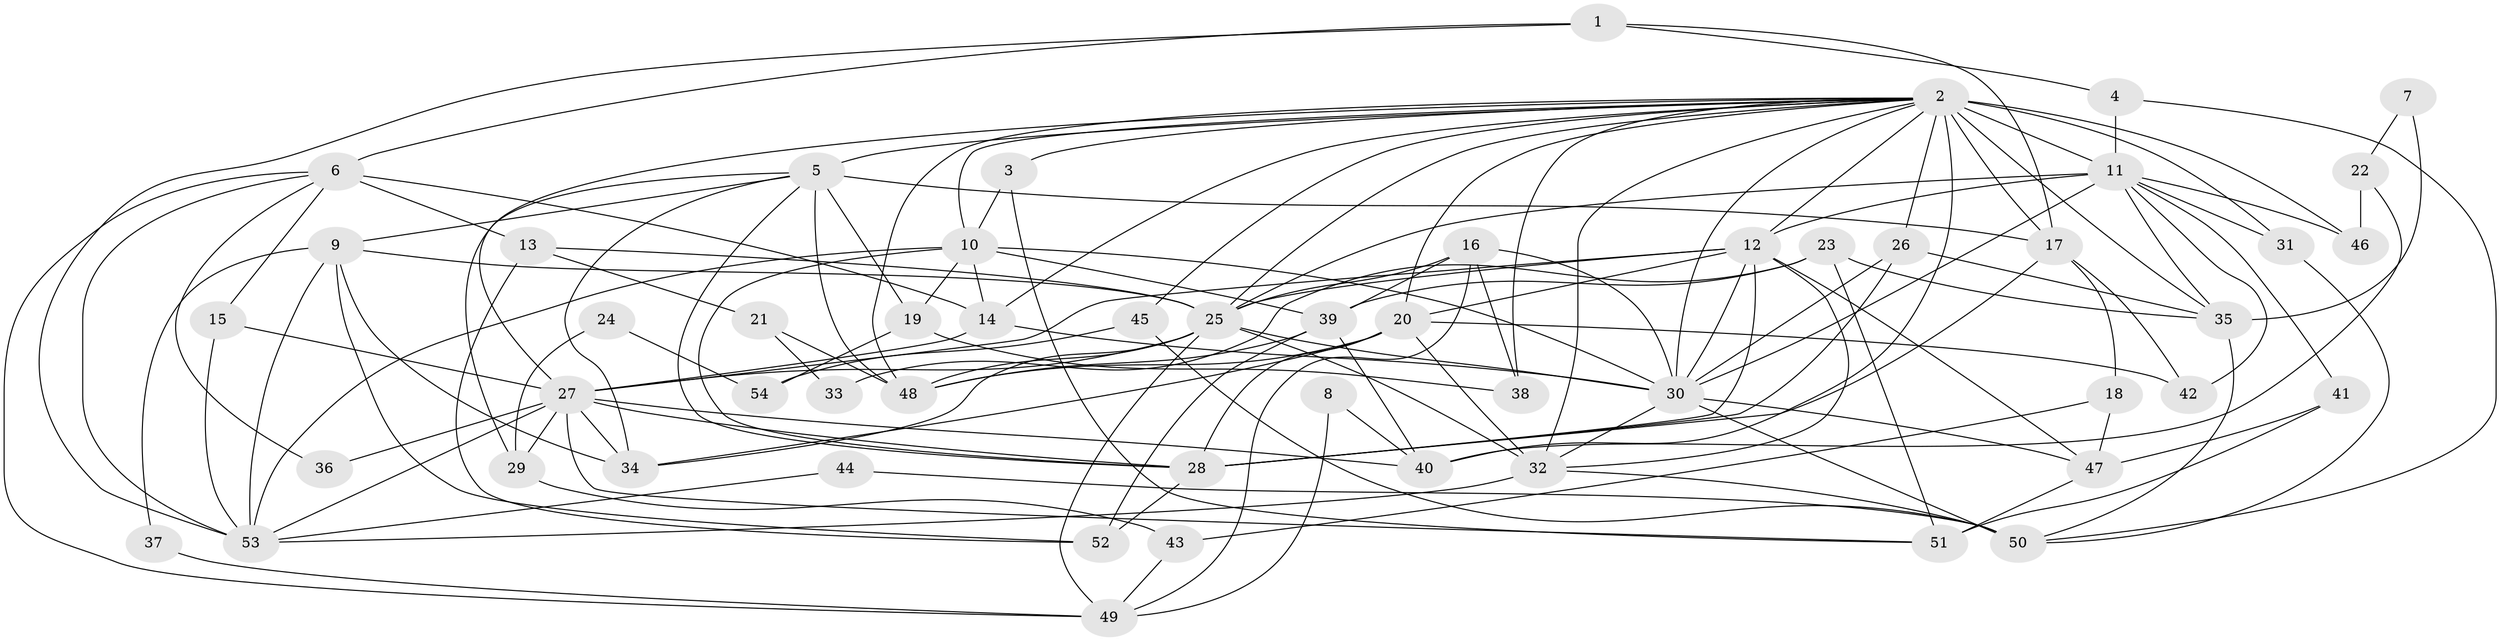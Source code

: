 // original degree distribution, {4: 0.3148148148148148, 3: 0.2037037037037037, 5: 0.16666666666666666, 2: 0.16666666666666666, 9: 0.009259259259259259, 6: 0.10185185185185185, 7: 0.027777777777777776, 8: 0.009259259259259259}
// Generated by graph-tools (version 1.1) at 2025/36/03/09/25 02:36:26]
// undirected, 54 vertices, 142 edges
graph export_dot {
graph [start="1"]
  node [color=gray90,style=filled];
  1;
  2;
  3;
  4;
  5;
  6;
  7;
  8;
  9;
  10;
  11;
  12;
  13;
  14;
  15;
  16;
  17;
  18;
  19;
  20;
  21;
  22;
  23;
  24;
  25;
  26;
  27;
  28;
  29;
  30;
  31;
  32;
  33;
  34;
  35;
  36;
  37;
  38;
  39;
  40;
  41;
  42;
  43;
  44;
  45;
  46;
  47;
  48;
  49;
  50;
  51;
  52;
  53;
  54;
  1 -- 4 [weight=1.0];
  1 -- 6 [weight=1.0];
  1 -- 17 [weight=1.0];
  1 -- 53 [weight=1.0];
  2 -- 3 [weight=1.0];
  2 -- 5 [weight=1.0];
  2 -- 10 [weight=1.0];
  2 -- 11 [weight=10.0];
  2 -- 12 [weight=1.0];
  2 -- 14 [weight=1.0];
  2 -- 17 [weight=1.0];
  2 -- 20 [weight=1.0];
  2 -- 25 [weight=1.0];
  2 -- 26 [weight=1.0];
  2 -- 27 [weight=1.0];
  2 -- 30 [weight=1.0];
  2 -- 31 [weight=1.0];
  2 -- 32 [weight=1.0];
  2 -- 35 [weight=1.0];
  2 -- 38 [weight=1.0];
  2 -- 40 [weight=1.0];
  2 -- 45 [weight=1.0];
  2 -- 46 [weight=1.0];
  2 -- 48 [weight=1.0];
  3 -- 10 [weight=1.0];
  3 -- 51 [weight=1.0];
  4 -- 11 [weight=1.0];
  4 -- 50 [weight=1.0];
  5 -- 9 [weight=1.0];
  5 -- 17 [weight=2.0];
  5 -- 19 [weight=1.0];
  5 -- 28 [weight=1.0];
  5 -- 29 [weight=1.0];
  5 -- 34 [weight=1.0];
  5 -- 48 [weight=1.0];
  6 -- 13 [weight=1.0];
  6 -- 14 [weight=3.0];
  6 -- 15 [weight=1.0];
  6 -- 36 [weight=1.0];
  6 -- 49 [weight=1.0];
  6 -- 53 [weight=1.0];
  7 -- 22 [weight=1.0];
  7 -- 35 [weight=1.0];
  8 -- 40 [weight=1.0];
  8 -- 49 [weight=1.0];
  9 -- 25 [weight=2.0];
  9 -- 34 [weight=1.0];
  9 -- 37 [weight=1.0];
  9 -- 52 [weight=1.0];
  9 -- 53 [weight=1.0];
  10 -- 14 [weight=1.0];
  10 -- 19 [weight=1.0];
  10 -- 28 [weight=2.0];
  10 -- 30 [weight=2.0];
  10 -- 39 [weight=1.0];
  10 -- 53 [weight=1.0];
  11 -- 12 [weight=1.0];
  11 -- 25 [weight=1.0];
  11 -- 30 [weight=1.0];
  11 -- 31 [weight=1.0];
  11 -- 35 [weight=1.0];
  11 -- 41 [weight=1.0];
  11 -- 42 [weight=1.0];
  11 -- 46 [weight=1.0];
  12 -- 20 [weight=1.0];
  12 -- 25 [weight=2.0];
  12 -- 27 [weight=2.0];
  12 -- 28 [weight=1.0];
  12 -- 30 [weight=1.0];
  12 -- 32 [weight=1.0];
  12 -- 47 [weight=1.0];
  13 -- 21 [weight=1.0];
  13 -- 25 [weight=1.0];
  13 -- 52 [weight=1.0];
  14 -- 27 [weight=1.0];
  14 -- 30 [weight=1.0];
  15 -- 27 [weight=1.0];
  15 -- 53 [weight=1.0];
  16 -- 25 [weight=2.0];
  16 -- 30 [weight=1.0];
  16 -- 38 [weight=1.0];
  16 -- 39 [weight=1.0];
  16 -- 49 [weight=1.0];
  17 -- 18 [weight=1.0];
  17 -- 28 [weight=1.0];
  17 -- 42 [weight=1.0];
  18 -- 43 [weight=1.0];
  18 -- 47 [weight=2.0];
  19 -- 38 [weight=1.0];
  19 -- 54 [weight=1.0];
  20 -- 28 [weight=1.0];
  20 -- 32 [weight=1.0];
  20 -- 34 [weight=1.0];
  20 -- 42 [weight=1.0];
  20 -- 48 [weight=1.0];
  21 -- 33 [weight=1.0];
  21 -- 48 [weight=1.0];
  22 -- 40 [weight=1.0];
  22 -- 46 [weight=1.0];
  23 -- 33 [weight=1.0];
  23 -- 35 [weight=1.0];
  23 -- 39 [weight=1.0];
  23 -- 51 [weight=1.0];
  24 -- 29 [weight=1.0];
  24 -- 54 [weight=1.0];
  25 -- 27 [weight=1.0];
  25 -- 30 [weight=1.0];
  25 -- 32 [weight=2.0];
  25 -- 34 [weight=1.0];
  25 -- 48 [weight=1.0];
  25 -- 49 [weight=1.0];
  26 -- 28 [weight=1.0];
  26 -- 30 [weight=1.0];
  26 -- 35 [weight=1.0];
  27 -- 28 [weight=1.0];
  27 -- 29 [weight=1.0];
  27 -- 34 [weight=1.0];
  27 -- 36 [weight=1.0];
  27 -- 40 [weight=1.0];
  27 -- 51 [weight=1.0];
  27 -- 53 [weight=1.0];
  28 -- 52 [weight=1.0];
  29 -- 43 [weight=1.0];
  30 -- 32 [weight=1.0];
  30 -- 47 [weight=1.0];
  30 -- 50 [weight=1.0];
  31 -- 50 [weight=1.0];
  32 -- 50 [weight=1.0];
  32 -- 53 [weight=1.0];
  35 -- 50 [weight=1.0];
  37 -- 49 [weight=1.0];
  39 -- 40 [weight=1.0];
  39 -- 48 [weight=1.0];
  39 -- 52 [weight=1.0];
  41 -- 47 [weight=1.0];
  41 -- 51 [weight=1.0];
  43 -- 49 [weight=1.0];
  44 -- 50 [weight=1.0];
  44 -- 53 [weight=1.0];
  45 -- 50 [weight=1.0];
  45 -- 54 [weight=1.0];
  47 -- 51 [weight=1.0];
}
